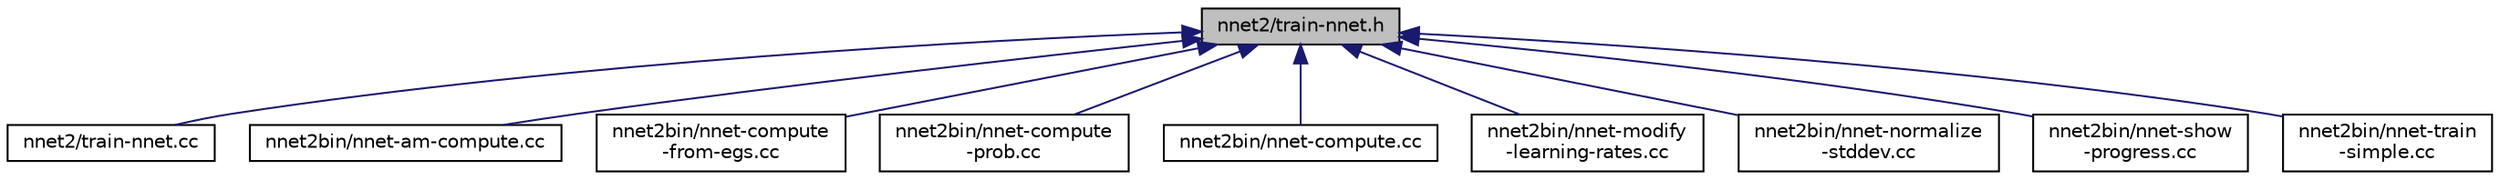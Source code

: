 digraph "nnet2/train-nnet.h"
{
  edge [fontname="Helvetica",fontsize="10",labelfontname="Helvetica",labelfontsize="10"];
  node [fontname="Helvetica",fontsize="10",shape=record];
  Node125 [label="nnet2/train-nnet.h",height=0.2,width=0.4,color="black", fillcolor="grey75", style="filled", fontcolor="black"];
  Node125 -> Node126 [dir="back",color="midnightblue",fontsize="10",style="solid",fontname="Helvetica"];
  Node126 [label="nnet2/train-nnet.cc",height=0.2,width=0.4,color="black", fillcolor="white", style="filled",URL="$train-nnet_8cc.html"];
  Node125 -> Node127 [dir="back",color="midnightblue",fontsize="10",style="solid",fontname="Helvetica"];
  Node127 [label="nnet2bin/nnet-am-compute.cc",height=0.2,width=0.4,color="black", fillcolor="white", style="filled",URL="$nnet-am-compute_8cc.html"];
  Node125 -> Node128 [dir="back",color="midnightblue",fontsize="10",style="solid",fontname="Helvetica"];
  Node128 [label="nnet2bin/nnet-compute\l-from-egs.cc",height=0.2,width=0.4,color="black", fillcolor="white", style="filled",URL="$nnet-compute-from-egs_8cc.html"];
  Node125 -> Node129 [dir="back",color="midnightblue",fontsize="10",style="solid",fontname="Helvetica"];
  Node129 [label="nnet2bin/nnet-compute\l-prob.cc",height=0.2,width=0.4,color="black", fillcolor="white", style="filled",URL="$nnet-compute-prob_8cc.html"];
  Node125 -> Node130 [dir="back",color="midnightblue",fontsize="10",style="solid",fontname="Helvetica"];
  Node130 [label="nnet2bin/nnet-compute.cc",height=0.2,width=0.4,color="black", fillcolor="white", style="filled",URL="$nnet2bin_2nnet-compute_8cc.html"];
  Node125 -> Node131 [dir="back",color="midnightblue",fontsize="10",style="solid",fontname="Helvetica"];
  Node131 [label="nnet2bin/nnet-modify\l-learning-rates.cc",height=0.2,width=0.4,color="black", fillcolor="white", style="filled",URL="$nnet-modify-learning-rates_8cc.html"];
  Node125 -> Node132 [dir="back",color="midnightblue",fontsize="10",style="solid",fontname="Helvetica"];
  Node132 [label="nnet2bin/nnet-normalize\l-stddev.cc",height=0.2,width=0.4,color="black", fillcolor="white", style="filled",URL="$nnet-normalize-stddev_8cc.html"];
  Node125 -> Node133 [dir="back",color="midnightblue",fontsize="10",style="solid",fontname="Helvetica"];
  Node133 [label="nnet2bin/nnet-show\l-progress.cc",height=0.2,width=0.4,color="black", fillcolor="white", style="filled",URL="$nnet-show-progress_8cc.html"];
  Node125 -> Node134 [dir="back",color="midnightblue",fontsize="10",style="solid",fontname="Helvetica"];
  Node134 [label="nnet2bin/nnet-train\l-simple.cc",height=0.2,width=0.4,color="black", fillcolor="white", style="filled",URL="$nnet-train-simple_8cc.html"];
}
